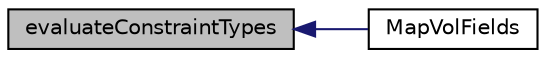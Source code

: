 digraph "evaluateConstraintTypes"
{
  bgcolor="transparent";
  edge [fontname="Helvetica",fontsize="10",labelfontname="Helvetica",labelfontsize="10"];
  node [fontname="Helvetica",fontsize="10",shape=record];
  rankdir="LR";
  Node151272 [label="evaluateConstraintTypes",height=0.2,width=0.4,color="black", fillcolor="grey75", style="filled", fontcolor="black"];
  Node151272 -> Node151273 [dir="back",color="midnightblue",fontsize="10",style="solid",fontname="Helvetica"];
  Node151273 [label="MapVolFields",height=0.2,width=0.4,color="black",URL="$a21851.html#a28503324b926ee07931a938f49174c7c"];
}
